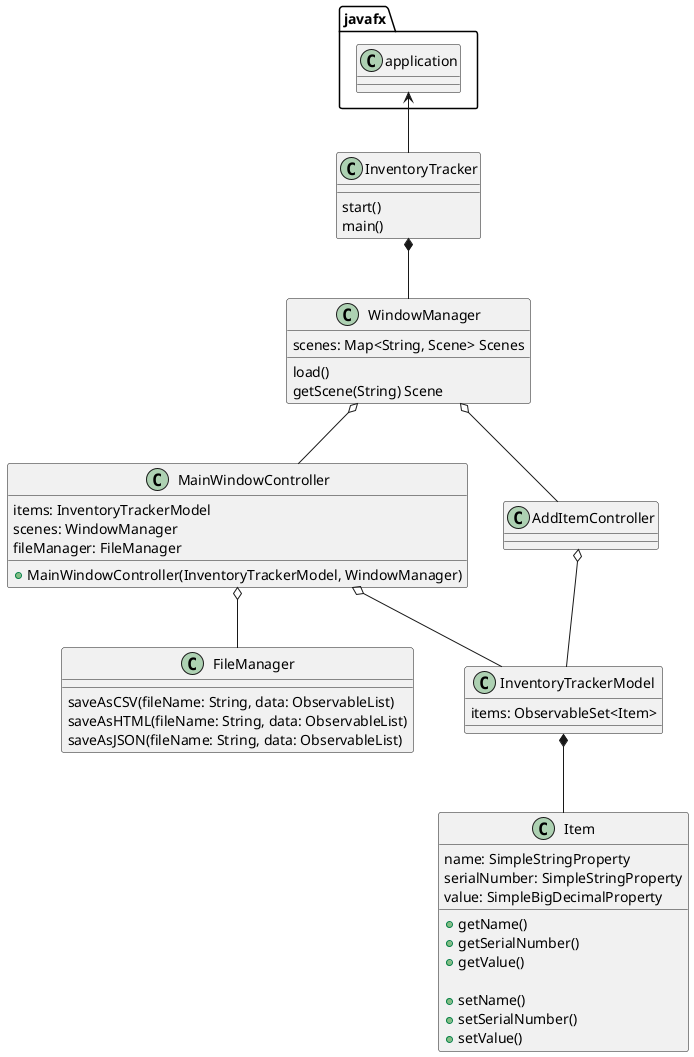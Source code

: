 @startuml


class InventoryTracker{
    start()
    main()
}

class WindowManager{
    scenes: Map<String, Scene> Scenes

    load()
    getScene(String) Scene

}

class MainWindowController{

    items: InventoryTrackerModel
    scenes: WindowManager
    fileManager: FileManager

    +MainWindowController(InventoryTrackerModel, WindowManager)


}

class FileManager{

    saveAsCSV(fileName: String, data: ObservableList)
    saveAsHTML(fileName: String, data: ObservableList)
    saveAsJSON(fileName: String, data: ObservableList)

}

class InventoryTrackerModel{

    items: ObservableSet<Item>

    

}

class Item{

    name: SimpleStringProperty
    serialNumber: SimpleStringProperty
    value: SimpleBigDecimalProperty

    + getName()
    + getSerialNumber()
    + getValue()

    + setName()
    + setSerialNumber()
    + setValue()

}



javafx.application <-- InventoryTracker
InventoryTracker *-- WindowManager
WindowManager o-- MainWindowController
WindowManager o-- AddItemController

AddItemController o-- InventoryTrackerModel
MainWindowController o-- InventoryTrackerModel
MainWindowController o-- FileManager
InventoryTrackerModel *-- Item


@enduml